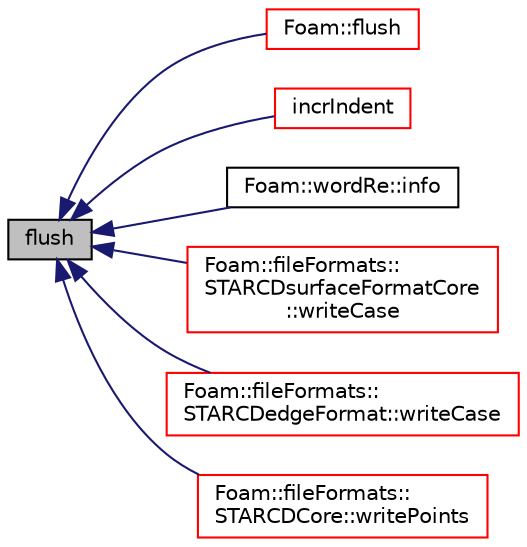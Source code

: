 digraph "flush"
{
  bgcolor="transparent";
  edge [fontname="Helvetica",fontsize="10",labelfontname="Helvetica",labelfontsize="10"];
  node [fontname="Helvetica",fontsize="10",shape=record];
  rankdir="LR";
  Node1 [label="flush",height=0.2,width=0.4,color="black", fillcolor="grey75", style="filled", fontcolor="black"];
  Node1 -> Node2 [dir="back",color="midnightblue",fontsize="10",style="solid",fontname="Helvetica"];
  Node2 [label="Foam::flush",height=0.2,width=0.4,color="red",URL="$a10733.html#ae5d12052806c399177d27d9beccc2462",tooltip="Flush stream. "];
  Node1 -> Node3 [dir="back",color="midnightblue",fontsize="10",style="solid",fontname="Helvetica"];
  Node3 [label="incrIndent",height=0.2,width=0.4,color="red",URL="$a01737.html#a79a5f541a96c769ad3b3bf66aff49115",tooltip="Incrememt the indent level. "];
  Node1 -> Node4 [dir="back",color="midnightblue",fontsize="10",style="solid",fontname="Helvetica"];
  Node4 [label="Foam::wordRe::info",height=0.2,width=0.4,color="black",URL="$a02874.html#adb10d7214e6060d2d8dd627ca5c609a4",tooltip="Output some basic info. "];
  Node1 -> Node5 [dir="back",color="midnightblue",fontsize="10",style="solid",fontname="Helvetica"];
  Node5 [label="Foam::fileFormats::\lSTARCDsurfaceFormatCore\l::writeCase",height=0.2,width=0.4,color="red",URL="$a02434.html#ae4272f484f8b27274f4b0dde192e7a82"];
  Node1 -> Node6 [dir="back",color="midnightblue",fontsize="10",style="solid",fontname="Helvetica"];
  Node6 [label="Foam::fileFormats::\lSTARCDedgeFormat::writeCase",height=0.2,width=0.4,color="red",URL="$a02432.html#ae2250c1038a57f9979aa4549c61a8287"];
  Node1 -> Node7 [dir="back",color="midnightblue",fontsize="10",style="solid",fontname="Helvetica"];
  Node7 [label="Foam::fileFormats::\lSTARCDCore::writePoints",height=0.2,width=0.4,color="red",URL="$a02431.html#a76648eaaa2ceae4c3ea8a27689464bca",tooltip="Write header and points to (.vrt) file. "];
}
